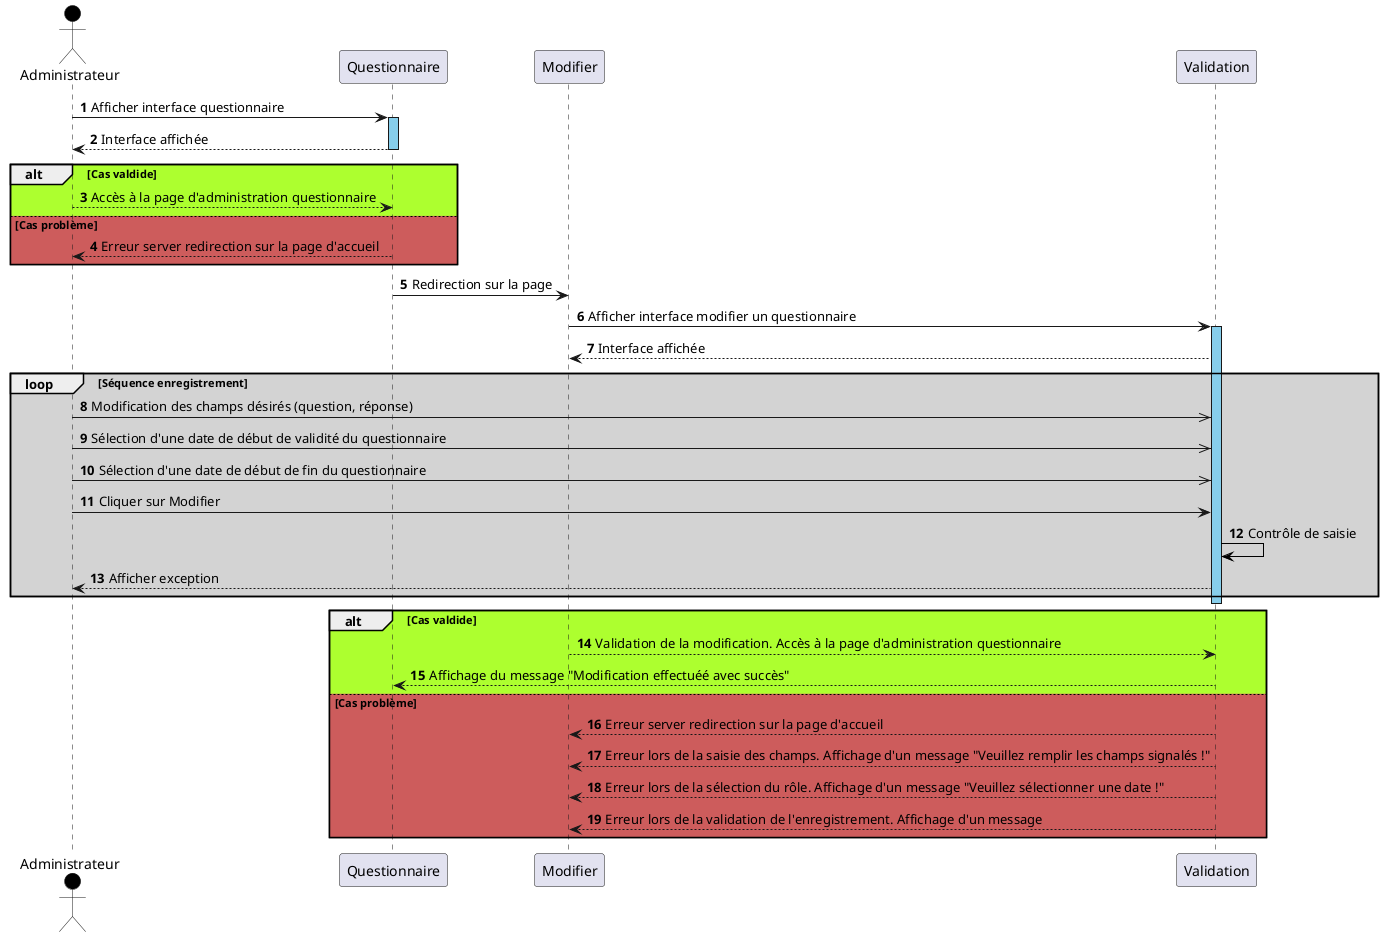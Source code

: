 @startuml modifieradmin
autonumber 
actor Administrateur #Black
Administrateur -> Questionnaire : Afficher interface questionnaire
activate Questionnaire #SkyBlue
Questionnaire --> Administrateur : Interface affichée
deactivate Questionnaire
alt #GreenYellow Cas valdide 
Questionnaire <-- Administrateur : Accès à la page d'administration questionnaire
else #IndianRed Cas problème
Questionnaire --> Administrateur : Erreur server redirection sur la page d'accueil
end
Questionnaire -> Modifier : Redirection sur la page
Modifier -> Validation : Afficher interface modifier un questionnaire
activate Validation #SkyBlue
Validation --> Modifier : Interface affichée
loop #LightGrey Séquence enregistrement
Administrateur ->> Validation : Modification des champs désirés (question, réponse)
Administrateur ->> Validation : Sélection d'une date de début de validité du questionnaire
Administrateur ->> Validation : Sélection d'une date de début de fin du questionnaire
Administrateur -> Validation : Cliquer sur Modifier
Validation -[#Black]> Validation : Contrôle de saisie
Validation --> Administrateur : Afficher exception
end
deactivate Validation
alt #GreenYellow Cas valdide 
Modifier --> Validation : Validation de la modification. Accès à la page d'administration questionnaire
Validation --> Questionnaire : Affichage du message "Modification effectuéé avec succès"
else #IndianRed Cas problème
Modifier <-- Validation : Erreur server redirection sur la page d'accueil
Modifier <-- Validation : Erreur lors de la saisie des champs. Affichage d'un message "Veuillez remplir les champs signalés !"
Modifier <-- Validation : Erreur lors de la sélection du rôle. Affichage d'un message "Veuillez sélectionner une date !" 
Modifier <-- Validation : Erreur lors de la validation de l'enregistrement. Affichage d'un message 
end
@enduml